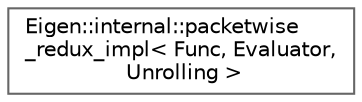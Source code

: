 digraph "Graphical Class Hierarchy"
{
 // LATEX_PDF_SIZE
  bgcolor="transparent";
  edge [fontname=Helvetica,fontsize=10,labelfontname=Helvetica,labelfontsize=10];
  node [fontname=Helvetica,fontsize=10,shape=box,height=0.2,width=0.4];
  rankdir="LR";
  Node0 [id="Node000000",label="Eigen::internal::packetwise\l_redux_impl\< Func, Evaluator,\l Unrolling \>",height=0.2,width=0.4,color="grey40", fillcolor="white", style="filled",URL="$structEigen_1_1internal_1_1packetwise__redux__impl.html",tooltip=" "];
}
